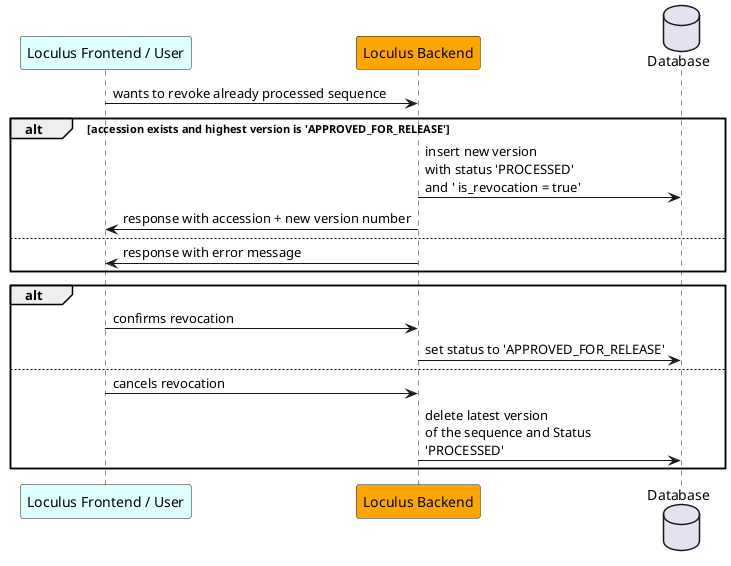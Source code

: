 @startuml
    participant "Loculus Frontend / User" as frontend #LightCyan
    participant "Loculus Backend" as backend #Orange
    database "Database" as DB

    frontend -> backend: wants to revoke already processed sequence

     alt accession exists and highest version is 'APPROVED_FOR_RELEASE'
        backend -> DB: insert new version\nwith status 'PROCESSED' \nand ' is_revocation = true'
    backend -> frontend: response with accession + new version number
    else
        backend -> frontend: response with error message
    end

    alt
        frontend -> backend: confirms revocation
        backend -> DB: set status to 'APPROVED_FOR_RELEASE'
    else
        frontend -> backend: cancels revocation
        backend -> DB: delete latest version \nof the sequence and Status \n'PROCESSED'
    end
@enduml
